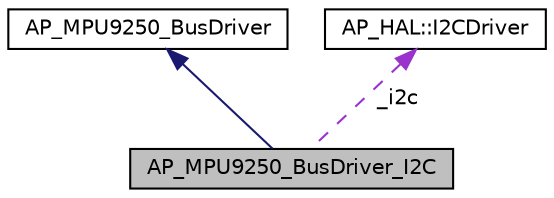 digraph "AP_MPU9250_BusDriver_I2C"
{
 // INTERACTIVE_SVG=YES
  edge [fontname="Helvetica",fontsize="10",labelfontname="Helvetica",labelfontsize="10"];
  node [fontname="Helvetica",fontsize="10",shape=record];
  Node1 [label="AP_MPU9250_BusDriver_I2C",height=0.2,width=0.4,color="black", fillcolor="grey75", style="filled", fontcolor="black"];
  Node2 -> Node1 [dir="back",color="midnightblue",fontsize="10",style="solid",fontname="Helvetica"];
  Node2 [label="AP_MPU9250_BusDriver",height=0.2,width=0.4,color="black", fillcolor="white", style="filled",URL="$classAP__MPU9250__BusDriver.html"];
  Node3 -> Node1 [dir="back",color="darkorchid3",fontsize="10",style="dashed",label=" _i2c" ,fontname="Helvetica"];
  Node3 [label="AP_HAL::I2CDriver",height=0.2,width=0.4,color="black", fillcolor="white", style="filled",URL="$classAP__HAL_1_1I2CDriver.html"];
}
